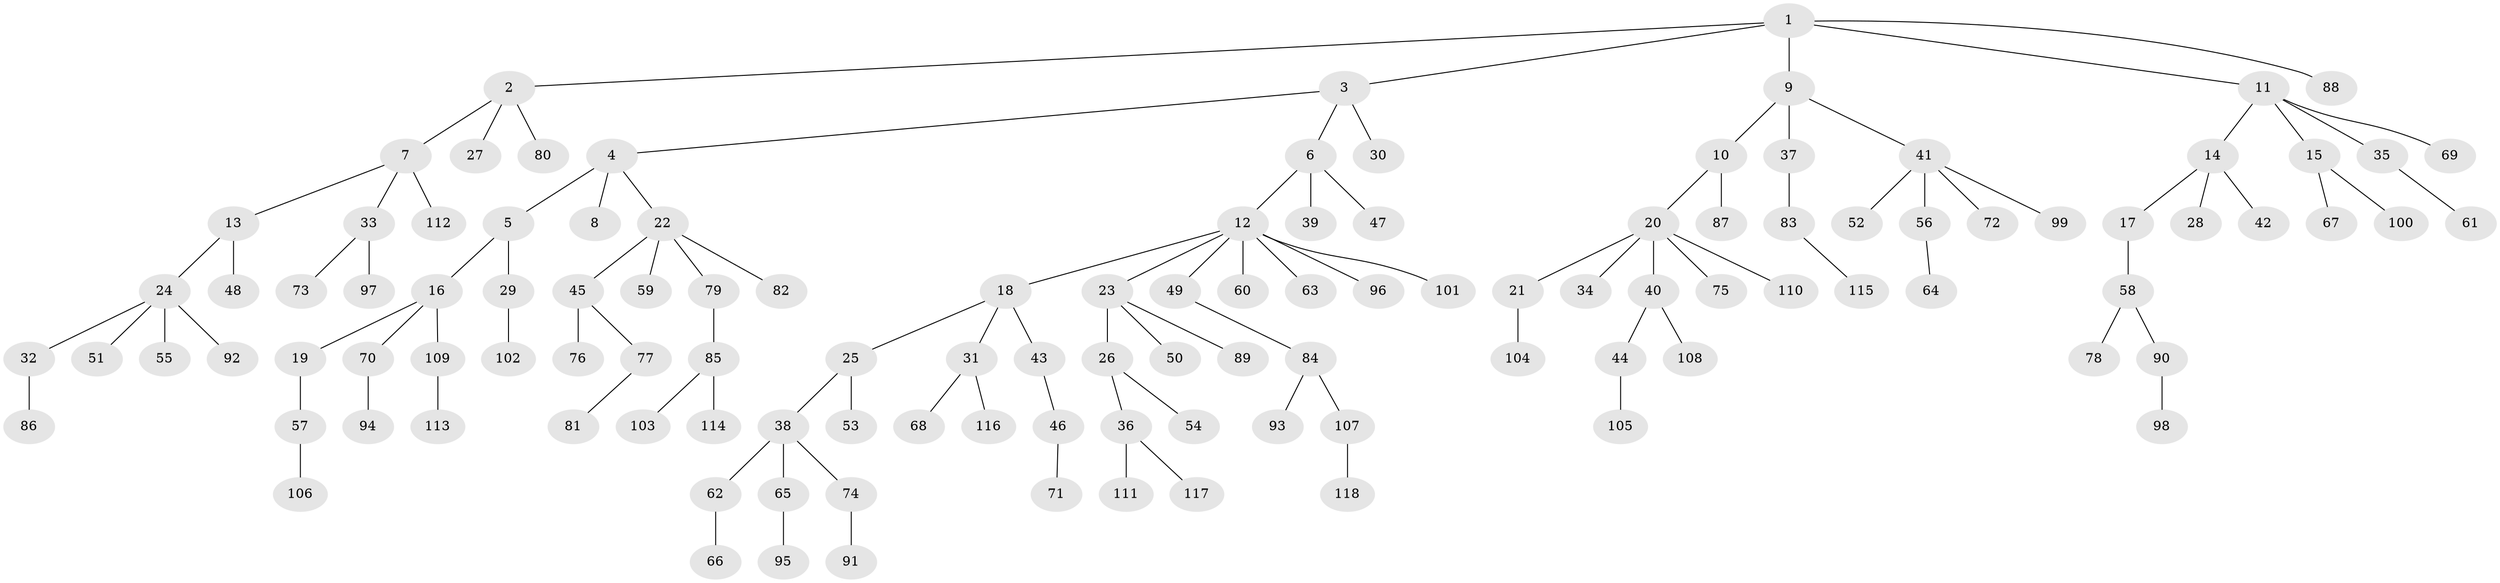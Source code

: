 // coarse degree distribution, {4: 0.1267605633802817, 3: 0.11267605633802817, 2: 0.22535211267605634, 7: 0.014084507042253521, 5: 0.014084507042253521, 1: 0.5070422535211268}
// Generated by graph-tools (version 1.1) at 2025/51/03/04/25 22:51:46]
// undirected, 118 vertices, 117 edges
graph export_dot {
  node [color=gray90,style=filled];
  1;
  2;
  3;
  4;
  5;
  6;
  7;
  8;
  9;
  10;
  11;
  12;
  13;
  14;
  15;
  16;
  17;
  18;
  19;
  20;
  21;
  22;
  23;
  24;
  25;
  26;
  27;
  28;
  29;
  30;
  31;
  32;
  33;
  34;
  35;
  36;
  37;
  38;
  39;
  40;
  41;
  42;
  43;
  44;
  45;
  46;
  47;
  48;
  49;
  50;
  51;
  52;
  53;
  54;
  55;
  56;
  57;
  58;
  59;
  60;
  61;
  62;
  63;
  64;
  65;
  66;
  67;
  68;
  69;
  70;
  71;
  72;
  73;
  74;
  75;
  76;
  77;
  78;
  79;
  80;
  81;
  82;
  83;
  84;
  85;
  86;
  87;
  88;
  89;
  90;
  91;
  92;
  93;
  94;
  95;
  96;
  97;
  98;
  99;
  100;
  101;
  102;
  103;
  104;
  105;
  106;
  107;
  108;
  109;
  110;
  111;
  112;
  113;
  114;
  115;
  116;
  117;
  118;
  1 -- 2;
  1 -- 3;
  1 -- 9;
  1 -- 11;
  1 -- 88;
  2 -- 7;
  2 -- 27;
  2 -- 80;
  3 -- 4;
  3 -- 6;
  3 -- 30;
  4 -- 5;
  4 -- 8;
  4 -- 22;
  5 -- 16;
  5 -- 29;
  6 -- 12;
  6 -- 39;
  6 -- 47;
  7 -- 13;
  7 -- 33;
  7 -- 112;
  9 -- 10;
  9 -- 37;
  9 -- 41;
  10 -- 20;
  10 -- 87;
  11 -- 14;
  11 -- 15;
  11 -- 35;
  11 -- 69;
  12 -- 18;
  12 -- 23;
  12 -- 49;
  12 -- 60;
  12 -- 63;
  12 -- 96;
  12 -- 101;
  13 -- 24;
  13 -- 48;
  14 -- 17;
  14 -- 28;
  14 -- 42;
  15 -- 67;
  15 -- 100;
  16 -- 19;
  16 -- 70;
  16 -- 109;
  17 -- 58;
  18 -- 25;
  18 -- 31;
  18 -- 43;
  19 -- 57;
  20 -- 21;
  20 -- 34;
  20 -- 40;
  20 -- 75;
  20 -- 110;
  21 -- 104;
  22 -- 45;
  22 -- 59;
  22 -- 79;
  22 -- 82;
  23 -- 26;
  23 -- 50;
  23 -- 89;
  24 -- 32;
  24 -- 51;
  24 -- 55;
  24 -- 92;
  25 -- 38;
  25 -- 53;
  26 -- 36;
  26 -- 54;
  29 -- 102;
  31 -- 68;
  31 -- 116;
  32 -- 86;
  33 -- 73;
  33 -- 97;
  35 -- 61;
  36 -- 111;
  36 -- 117;
  37 -- 83;
  38 -- 62;
  38 -- 65;
  38 -- 74;
  40 -- 44;
  40 -- 108;
  41 -- 52;
  41 -- 56;
  41 -- 72;
  41 -- 99;
  43 -- 46;
  44 -- 105;
  45 -- 76;
  45 -- 77;
  46 -- 71;
  49 -- 84;
  56 -- 64;
  57 -- 106;
  58 -- 78;
  58 -- 90;
  62 -- 66;
  65 -- 95;
  70 -- 94;
  74 -- 91;
  77 -- 81;
  79 -- 85;
  83 -- 115;
  84 -- 93;
  84 -- 107;
  85 -- 103;
  85 -- 114;
  90 -- 98;
  107 -- 118;
  109 -- 113;
}
